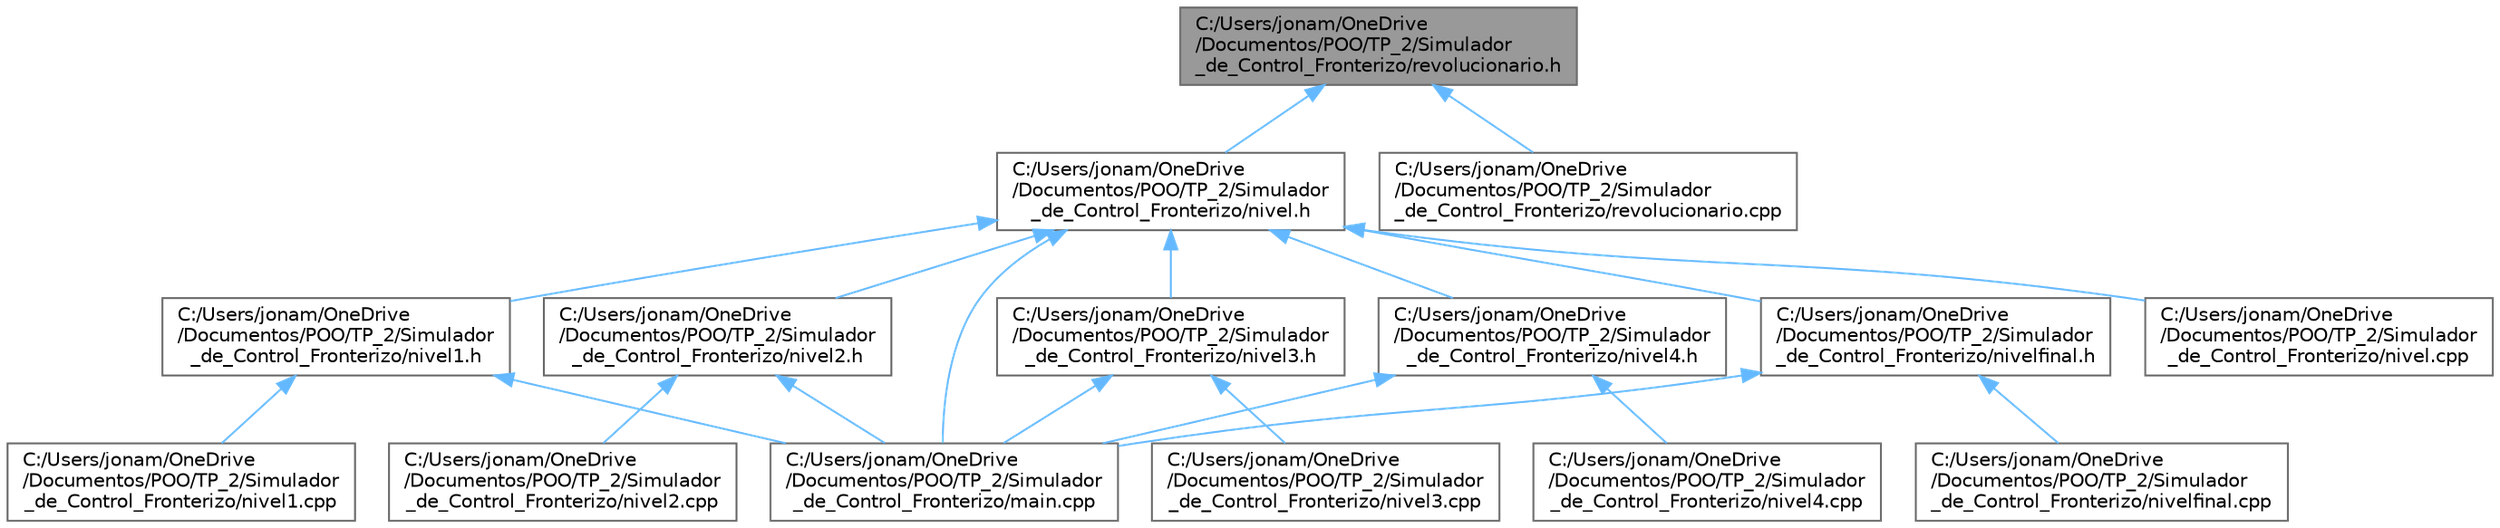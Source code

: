 digraph "C:/Users/jonam/OneDrive/Documentos/POO/TP_2/Simulador_de_Control_Fronterizo/revolucionario.h"
{
 // LATEX_PDF_SIZE
  bgcolor="transparent";
  edge [fontname=Helvetica,fontsize=10,labelfontname=Helvetica,labelfontsize=10];
  node [fontname=Helvetica,fontsize=10,shape=box,height=0.2,width=0.4];
  Node1 [id="Node000001",label="C:/Users/jonam/OneDrive\l/Documentos/POO/TP_2/Simulador\l_de_Control_Fronterizo/revolucionario.h",height=0.2,width=0.4,color="gray40", fillcolor="grey60", style="filled", fontcolor="black",tooltip=" "];
  Node1 -> Node2 [id="edge1_Node000001_Node000002",dir="back",color="steelblue1",style="solid",tooltip=" "];
  Node2 [id="Node000002",label="C:/Users/jonam/OneDrive\l/Documentos/POO/TP_2/Simulador\l_de_Control_Fronterizo/nivel.h",height=0.2,width=0.4,color="grey40", fillcolor="white", style="filled",URL="$nivel_8h.html",tooltip=" "];
  Node2 -> Node3 [id="edge2_Node000002_Node000003",dir="back",color="steelblue1",style="solid",tooltip=" "];
  Node3 [id="Node000003",label="C:/Users/jonam/OneDrive\l/Documentos/POO/TP_2/Simulador\l_de_Control_Fronterizo/main.cpp",height=0.2,width=0.4,color="grey40", fillcolor="white", style="filled",URL="$main_8cpp.html",tooltip=" "];
  Node2 -> Node4 [id="edge3_Node000002_Node000004",dir="back",color="steelblue1",style="solid",tooltip=" "];
  Node4 [id="Node000004",label="C:/Users/jonam/OneDrive\l/Documentos/POO/TP_2/Simulador\l_de_Control_Fronterizo/nivel.cpp",height=0.2,width=0.4,color="grey40", fillcolor="white", style="filled",URL="$nivel_8cpp.html",tooltip=" "];
  Node2 -> Node5 [id="edge4_Node000002_Node000005",dir="back",color="steelblue1",style="solid",tooltip=" "];
  Node5 [id="Node000005",label="C:/Users/jonam/OneDrive\l/Documentos/POO/TP_2/Simulador\l_de_Control_Fronterizo/nivel1.h",height=0.2,width=0.4,color="grey40", fillcolor="white", style="filled",URL="$nivel1_8h.html",tooltip=" "];
  Node5 -> Node3 [id="edge5_Node000005_Node000003",dir="back",color="steelblue1",style="solid",tooltip=" "];
  Node5 -> Node6 [id="edge6_Node000005_Node000006",dir="back",color="steelblue1",style="solid",tooltip=" "];
  Node6 [id="Node000006",label="C:/Users/jonam/OneDrive\l/Documentos/POO/TP_2/Simulador\l_de_Control_Fronterizo/nivel1.cpp",height=0.2,width=0.4,color="grey40", fillcolor="white", style="filled",URL="$nivel1_8cpp.html",tooltip=" "];
  Node2 -> Node7 [id="edge7_Node000002_Node000007",dir="back",color="steelblue1",style="solid",tooltip=" "];
  Node7 [id="Node000007",label="C:/Users/jonam/OneDrive\l/Documentos/POO/TP_2/Simulador\l_de_Control_Fronterizo/nivel2.h",height=0.2,width=0.4,color="grey40", fillcolor="white", style="filled",URL="$nivel2_8h.html",tooltip=" "];
  Node7 -> Node3 [id="edge8_Node000007_Node000003",dir="back",color="steelblue1",style="solid",tooltip=" "];
  Node7 -> Node8 [id="edge9_Node000007_Node000008",dir="back",color="steelblue1",style="solid",tooltip=" "];
  Node8 [id="Node000008",label="C:/Users/jonam/OneDrive\l/Documentos/POO/TP_2/Simulador\l_de_Control_Fronterizo/nivel2.cpp",height=0.2,width=0.4,color="grey40", fillcolor="white", style="filled",URL="$nivel2_8cpp.html",tooltip=" "];
  Node2 -> Node9 [id="edge10_Node000002_Node000009",dir="back",color="steelblue1",style="solid",tooltip=" "];
  Node9 [id="Node000009",label="C:/Users/jonam/OneDrive\l/Documentos/POO/TP_2/Simulador\l_de_Control_Fronterizo/nivel3.h",height=0.2,width=0.4,color="grey40", fillcolor="white", style="filled",URL="$nivel3_8h.html",tooltip=" "];
  Node9 -> Node3 [id="edge11_Node000009_Node000003",dir="back",color="steelblue1",style="solid",tooltip=" "];
  Node9 -> Node10 [id="edge12_Node000009_Node000010",dir="back",color="steelblue1",style="solid",tooltip=" "];
  Node10 [id="Node000010",label="C:/Users/jonam/OneDrive\l/Documentos/POO/TP_2/Simulador\l_de_Control_Fronterizo/nivel3.cpp",height=0.2,width=0.4,color="grey40", fillcolor="white", style="filled",URL="$nivel3_8cpp.html",tooltip=" "];
  Node2 -> Node11 [id="edge13_Node000002_Node000011",dir="back",color="steelblue1",style="solid",tooltip=" "];
  Node11 [id="Node000011",label="C:/Users/jonam/OneDrive\l/Documentos/POO/TP_2/Simulador\l_de_Control_Fronterizo/nivel4.h",height=0.2,width=0.4,color="grey40", fillcolor="white", style="filled",URL="$nivel4_8h.html",tooltip=" "];
  Node11 -> Node3 [id="edge14_Node000011_Node000003",dir="back",color="steelblue1",style="solid",tooltip=" "];
  Node11 -> Node12 [id="edge15_Node000011_Node000012",dir="back",color="steelblue1",style="solid",tooltip=" "];
  Node12 [id="Node000012",label="C:/Users/jonam/OneDrive\l/Documentos/POO/TP_2/Simulador\l_de_Control_Fronterizo/nivel4.cpp",height=0.2,width=0.4,color="grey40", fillcolor="white", style="filled",URL="$nivel4_8cpp.html",tooltip=" "];
  Node2 -> Node13 [id="edge16_Node000002_Node000013",dir="back",color="steelblue1",style="solid",tooltip=" "];
  Node13 [id="Node000013",label="C:/Users/jonam/OneDrive\l/Documentos/POO/TP_2/Simulador\l_de_Control_Fronterizo/nivelfinal.h",height=0.2,width=0.4,color="grey40", fillcolor="white", style="filled",URL="$nivelfinal_8h.html",tooltip=" "];
  Node13 -> Node3 [id="edge17_Node000013_Node000003",dir="back",color="steelblue1",style="solid",tooltip=" "];
  Node13 -> Node14 [id="edge18_Node000013_Node000014",dir="back",color="steelblue1",style="solid",tooltip=" "];
  Node14 [id="Node000014",label="C:/Users/jonam/OneDrive\l/Documentos/POO/TP_2/Simulador\l_de_Control_Fronterizo/nivelfinal.cpp",height=0.2,width=0.4,color="grey40", fillcolor="white", style="filled",URL="$nivelfinal_8cpp.html",tooltip=" "];
  Node1 -> Node15 [id="edge19_Node000001_Node000015",dir="back",color="steelblue1",style="solid",tooltip=" "];
  Node15 [id="Node000015",label="C:/Users/jonam/OneDrive\l/Documentos/POO/TP_2/Simulador\l_de_Control_Fronterizo/revolucionario.cpp",height=0.2,width=0.4,color="grey40", fillcolor="white", style="filled",URL="$revolucionario_8cpp.html",tooltip=" "];
}
